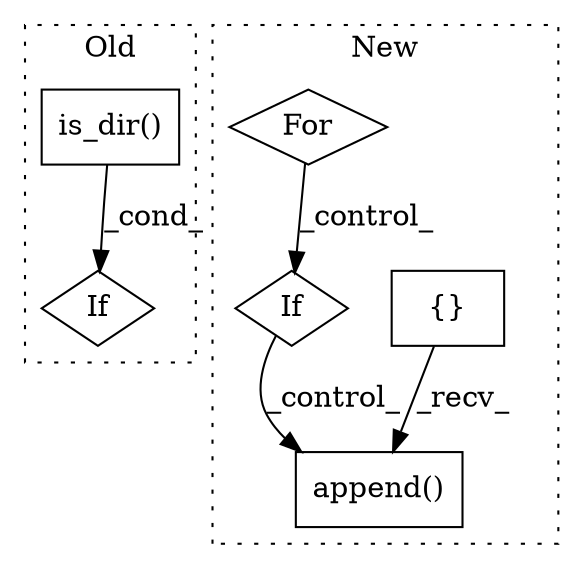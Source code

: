 digraph G {
subgraph cluster0 {
1 [label="is_dir()" a="75" s="4939" l="10" shape="box"];
4 [label="If" a="96" s="4939" l="41" shape="diamond"];
label = "Old";
style="dotted";
}
subgraph cluster1 {
2 [label="append()" a="75" s="7824,7845" l="13,1" shape="box"];
3 [label="If" a="96" s="7753" l="3" shape="diamond"];
5 [label="{}" a="59" s="7572,7572" l="2,1" shape="box"];
6 [label="For" a="107" s="7645,7693" l="4,6" shape="diamond"];
label = "New";
style="dotted";
}
1 -> 4 [label="_cond_"];
3 -> 2 [label="_control_"];
5 -> 2 [label="_recv_"];
6 -> 3 [label="_control_"];
}